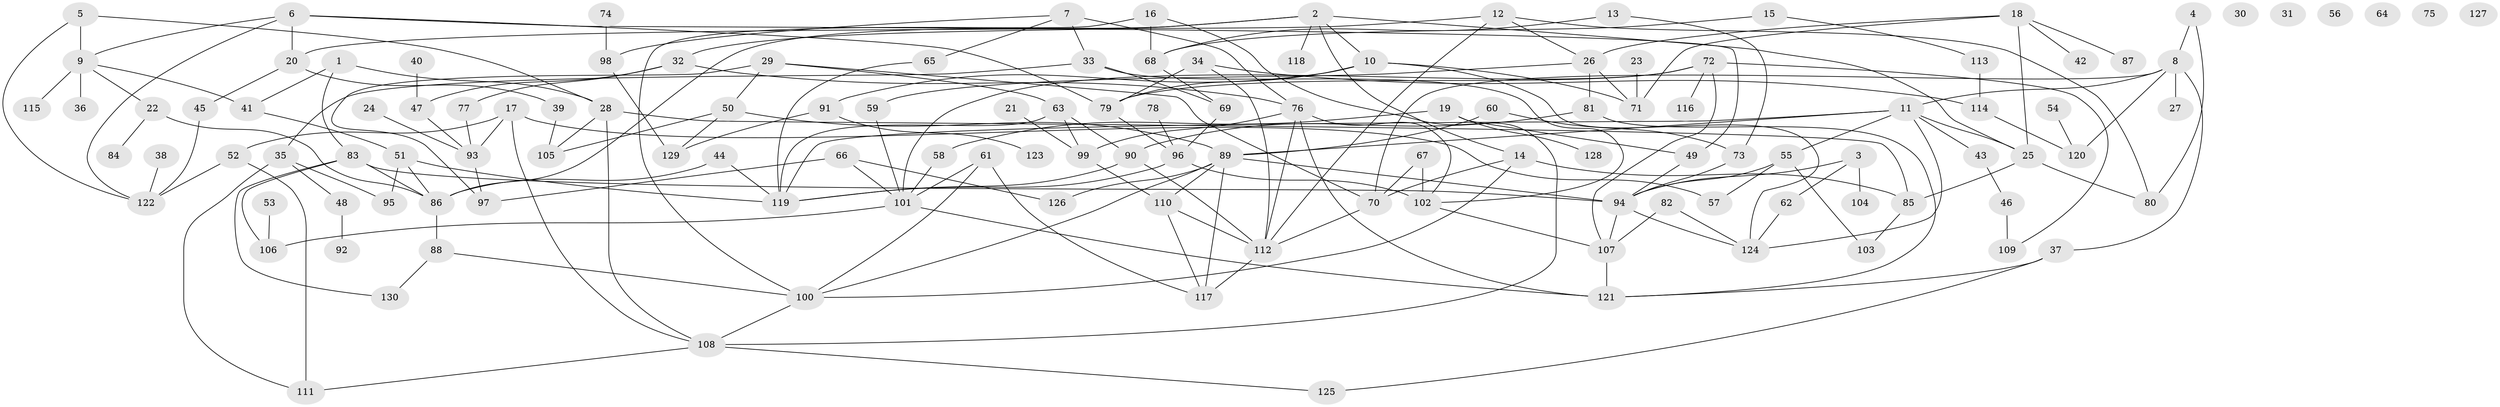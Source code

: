 // Generated by graph-tools (version 1.1) at 2025/25/03/09/25 03:25:15]
// undirected, 130 vertices, 203 edges
graph export_dot {
graph [start="1"]
  node [color=gray90,style=filled];
  1;
  2;
  3;
  4;
  5;
  6;
  7;
  8;
  9;
  10;
  11;
  12;
  13;
  14;
  15;
  16;
  17;
  18;
  19;
  20;
  21;
  22;
  23;
  24;
  25;
  26;
  27;
  28;
  29;
  30;
  31;
  32;
  33;
  34;
  35;
  36;
  37;
  38;
  39;
  40;
  41;
  42;
  43;
  44;
  45;
  46;
  47;
  48;
  49;
  50;
  51;
  52;
  53;
  54;
  55;
  56;
  57;
  58;
  59;
  60;
  61;
  62;
  63;
  64;
  65;
  66;
  67;
  68;
  69;
  70;
  71;
  72;
  73;
  74;
  75;
  76;
  77;
  78;
  79;
  80;
  81;
  82;
  83;
  84;
  85;
  86;
  87;
  88;
  89;
  90;
  91;
  92;
  93;
  94;
  95;
  96;
  97;
  98;
  99;
  100;
  101;
  102;
  103;
  104;
  105;
  106;
  107;
  108;
  109;
  110;
  111;
  112;
  113;
  114;
  115;
  116;
  117;
  118;
  119;
  120;
  121;
  122;
  123;
  124;
  125;
  126;
  127;
  128;
  129;
  130;
  1 -- 28;
  1 -- 41;
  1 -- 83;
  2 -- 10;
  2 -- 14;
  2 -- 25;
  2 -- 32;
  2 -- 86;
  2 -- 118;
  3 -- 62;
  3 -- 94;
  3 -- 104;
  4 -- 8;
  4 -- 80;
  5 -- 9;
  5 -- 28;
  5 -- 122;
  6 -- 9;
  6 -- 20;
  6 -- 49;
  6 -- 79;
  6 -- 122;
  7 -- 33;
  7 -- 65;
  7 -- 76;
  7 -- 98;
  8 -- 11;
  8 -- 27;
  8 -- 37;
  8 -- 70;
  8 -- 120;
  9 -- 22;
  9 -- 36;
  9 -- 41;
  9 -- 115;
  10 -- 71;
  10 -- 79;
  10 -- 91;
  10 -- 124;
  11 -- 25;
  11 -- 43;
  11 -- 55;
  11 -- 89;
  11 -- 119;
  11 -- 124;
  12 -- 20;
  12 -- 26;
  12 -- 80;
  12 -- 112;
  13 -- 68;
  13 -- 73;
  14 -- 70;
  14 -- 85;
  14 -- 100;
  15 -- 68;
  15 -- 113;
  16 -- 68;
  16 -- 100;
  16 -- 108;
  17 -- 52;
  17 -- 57;
  17 -- 93;
  17 -- 108;
  18 -- 25;
  18 -- 26;
  18 -- 42;
  18 -- 71;
  18 -- 87;
  19 -- 49;
  19 -- 58;
  19 -- 128;
  20 -- 39;
  20 -- 45;
  21 -- 99;
  22 -- 84;
  22 -- 86;
  23 -- 71;
  24 -- 93;
  25 -- 80;
  25 -- 85;
  26 -- 59;
  26 -- 71;
  26 -- 81;
  28 -- 85;
  28 -- 105;
  28 -- 108;
  29 -- 50;
  29 -- 63;
  29 -- 70;
  29 -- 97;
  32 -- 47;
  32 -- 76;
  32 -- 77;
  33 -- 35;
  33 -- 69;
  33 -- 102;
  34 -- 79;
  34 -- 112;
  34 -- 114;
  35 -- 48;
  35 -- 95;
  35 -- 111;
  37 -- 121;
  37 -- 125;
  38 -- 122;
  39 -- 105;
  40 -- 47;
  41 -- 51;
  43 -- 46;
  44 -- 86;
  44 -- 119;
  45 -- 122;
  46 -- 109;
  47 -- 93;
  48 -- 92;
  49 -- 94;
  50 -- 89;
  50 -- 105;
  50 -- 129;
  51 -- 86;
  51 -- 95;
  51 -- 119;
  52 -- 111;
  52 -- 122;
  53 -- 106;
  54 -- 120;
  55 -- 57;
  55 -- 94;
  55 -- 103;
  58 -- 101;
  59 -- 101;
  60 -- 73;
  60 -- 89;
  61 -- 100;
  61 -- 101;
  61 -- 117;
  62 -- 124;
  63 -- 90;
  63 -- 99;
  63 -- 119;
  65 -- 119;
  66 -- 97;
  66 -- 101;
  66 -- 126;
  67 -- 70;
  67 -- 102;
  68 -- 69;
  69 -- 96;
  70 -- 112;
  72 -- 79;
  72 -- 101;
  72 -- 107;
  72 -- 109;
  72 -- 116;
  73 -- 94;
  74 -- 98;
  76 -- 99;
  76 -- 102;
  76 -- 112;
  76 -- 121;
  77 -- 93;
  78 -- 96;
  79 -- 96;
  81 -- 90;
  81 -- 121;
  82 -- 107;
  82 -- 124;
  83 -- 86;
  83 -- 94;
  83 -- 106;
  83 -- 130;
  85 -- 103;
  86 -- 88;
  88 -- 100;
  88 -- 130;
  89 -- 94;
  89 -- 100;
  89 -- 110;
  89 -- 117;
  89 -- 126;
  90 -- 112;
  90 -- 119;
  91 -- 123;
  91 -- 129;
  93 -- 97;
  94 -- 107;
  94 -- 124;
  96 -- 102;
  96 -- 119;
  98 -- 129;
  99 -- 110;
  100 -- 108;
  101 -- 106;
  101 -- 121;
  102 -- 107;
  107 -- 121;
  108 -- 111;
  108 -- 125;
  110 -- 112;
  110 -- 117;
  112 -- 117;
  113 -- 114;
  114 -- 120;
}
